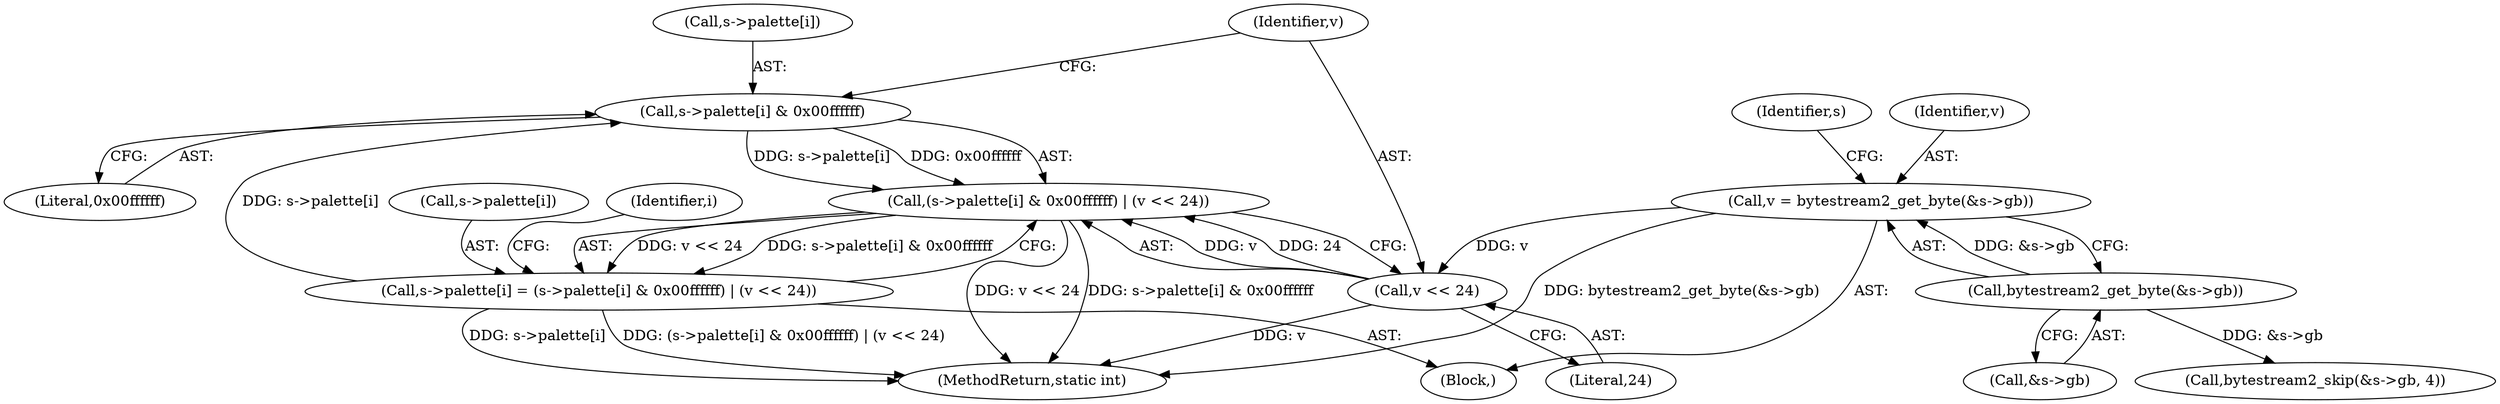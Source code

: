 digraph "0_FFmpeg_e477f09d0b3619f3d29173b2cd593e17e2d1978e_0@array" {
"1000180" [label="(Call,s->palette[i] & 0x00ffffff)"];
"1000173" [label="(Call,s->palette[i] = (s->palette[i] & 0x00ffffff) | (v << 24))"];
"1000179" [label="(Call,(s->palette[i] & 0x00ffffff) | (v << 24))"];
"1000180" [label="(Call,s->palette[i] & 0x00ffffff)"];
"1000187" [label="(Call,v << 24)"];
"1000166" [label="(Call,v = bytestream2_get_byte(&s->gb))"];
"1000168" [label="(Call,bytestream2_get_byte(&s->gb))"];
"1000179" [label="(Call,(s->palette[i] & 0x00ffffff) | (v << 24))"];
"1000180" [label="(Call,s->palette[i] & 0x00ffffff)"];
"1000166" [label="(Call,v = bytestream2_get_byte(&s->gb))"];
"1000176" [label="(Identifier,s)"];
"1000188" [label="(Identifier,v)"];
"1000174" [label="(Call,s->palette[i])"];
"1000283" [label="(Call,bytestream2_skip(&s->gb, 4))"];
"1000187" [label="(Call,v << 24)"];
"1000173" [label="(Call,s->palette[i] = (s->palette[i] & 0x00ffffff) | (v << 24))"];
"1000165" [label="(Block,)"];
"1000189" [label="(Literal,24)"];
"1000168" [label="(Call,bytestream2_get_byte(&s->gb))"];
"1000164" [label="(Identifier,i)"];
"1000186" [label="(Literal,0x00ffffff)"];
"1000169" [label="(Call,&s->gb)"];
"1000181" [label="(Call,s->palette[i])"];
"1000296" [label="(MethodReturn,static int)"];
"1000167" [label="(Identifier,v)"];
"1000180" -> "1000179"  [label="AST: "];
"1000180" -> "1000186"  [label="CFG: "];
"1000181" -> "1000180"  [label="AST: "];
"1000186" -> "1000180"  [label="AST: "];
"1000188" -> "1000180"  [label="CFG: "];
"1000180" -> "1000179"  [label="DDG: s->palette[i]"];
"1000180" -> "1000179"  [label="DDG: 0x00ffffff"];
"1000173" -> "1000180"  [label="DDG: s->palette[i]"];
"1000173" -> "1000165"  [label="AST: "];
"1000173" -> "1000179"  [label="CFG: "];
"1000174" -> "1000173"  [label="AST: "];
"1000179" -> "1000173"  [label="AST: "];
"1000164" -> "1000173"  [label="CFG: "];
"1000173" -> "1000296"  [label="DDG: (s->palette[i] & 0x00ffffff) | (v << 24)"];
"1000173" -> "1000296"  [label="DDG: s->palette[i]"];
"1000179" -> "1000173"  [label="DDG: s->palette[i] & 0x00ffffff"];
"1000179" -> "1000173"  [label="DDG: v << 24"];
"1000179" -> "1000187"  [label="CFG: "];
"1000187" -> "1000179"  [label="AST: "];
"1000179" -> "1000296"  [label="DDG: v << 24"];
"1000179" -> "1000296"  [label="DDG: s->palette[i] & 0x00ffffff"];
"1000187" -> "1000179"  [label="DDG: v"];
"1000187" -> "1000179"  [label="DDG: 24"];
"1000187" -> "1000189"  [label="CFG: "];
"1000188" -> "1000187"  [label="AST: "];
"1000189" -> "1000187"  [label="AST: "];
"1000187" -> "1000296"  [label="DDG: v"];
"1000166" -> "1000187"  [label="DDG: v"];
"1000166" -> "1000165"  [label="AST: "];
"1000166" -> "1000168"  [label="CFG: "];
"1000167" -> "1000166"  [label="AST: "];
"1000168" -> "1000166"  [label="AST: "];
"1000176" -> "1000166"  [label="CFG: "];
"1000166" -> "1000296"  [label="DDG: bytestream2_get_byte(&s->gb)"];
"1000168" -> "1000166"  [label="DDG: &s->gb"];
"1000168" -> "1000169"  [label="CFG: "];
"1000169" -> "1000168"  [label="AST: "];
"1000168" -> "1000283"  [label="DDG: &s->gb"];
}

